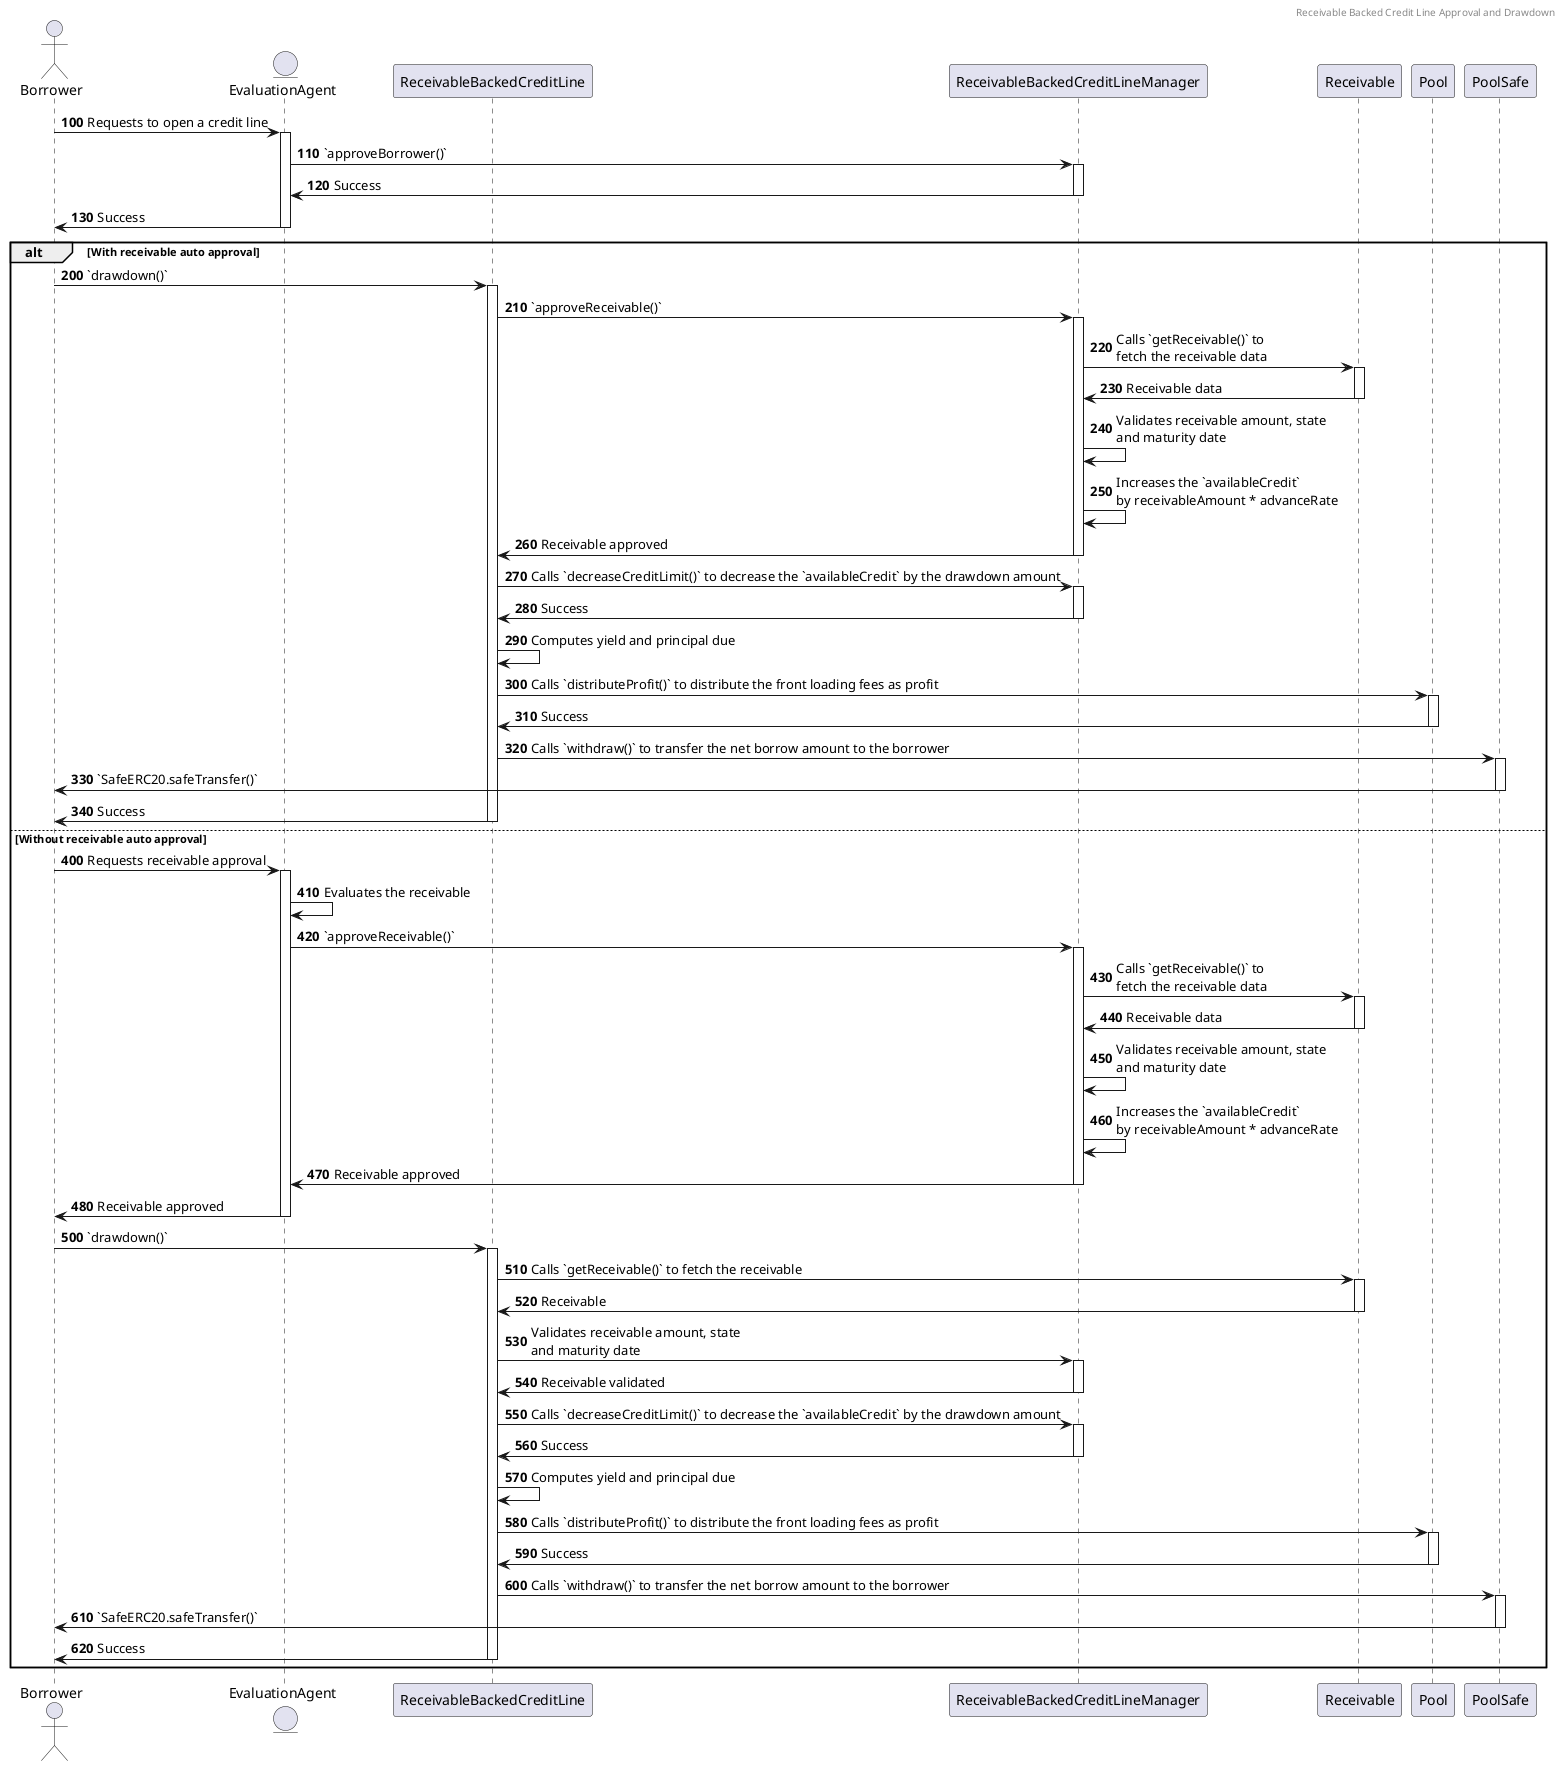 @startuml
Header Receivable Backed Credit Line Approval and Drawdown

actor Borrower
Entity EvaluationAgent as EA
participant ReceivableBackedCreditLine as CL
participant ReceivableBackedCreditLineManager as CM
participant Receivable as R
participant Pool as P
participant PoolSafe as PS

autonumber 100 10
Borrower -> EA: Requests to open a credit line
activate EA
EA -> CM: `approveBorrower()`
activate CM
CM -> EA: Success
deactivate CM
EA -> Borrower: Success
deactivate EA

alt With receivable auto approval
autonumber 200 10
Borrower -> CL: `drawdown()`
activate CL
CL -> CM: `approveReceivable()`
activate CM
CM -> R: Calls `getReceivable()` to\nfetch the receivable data
activate R
R-> CM: Receivable data
deactivate R
CM -> CM: Validates receivable amount, state\nand maturity date
CM -> CM: Increases the `availableCredit`\nby receivableAmount * advanceRate
CM -> CL: Receivable approved
deactivate CM
CL -> CM: Calls `decreaseCreditLimit()` to decrease the `availableCredit` by the drawdown amount
activate CM
CM -> CL: Success
deactivate CM
CL -> CL: Computes yield and principal due
CL -> P: Calls `distributeProfit()` to distribute the front loading fees as profit
activate P
P -> CL: Success
deactivate P
CL -> PS: Calls `withdraw()` to transfer the net borrow amount to the borrower
activate PS
PS -> Borrower: `SafeERC20.safeTransfer()`
deactivate PS
CL -> Borrower: Success
deactivate CL

else Without receivable auto approval

autonumber 400 10
Borrower -> EA: Requests receivable approval
activate EA
EA -> EA: Evaluates the receivable
EA -> CM: `approveReceivable()`
activate CM
CM -> R: Calls `getReceivable()` to\nfetch the receivable data
activate R
R-> CM: Receivable data
deactivate R
CM -> CM: Validates receivable amount, state\nand maturity date
CM -> CM: Increases the `availableCredit`\nby receivableAmount * advanceRate
CM -> EA: Receivable approved
deactivate CM
EA -> Borrower: Receivable approved
deactivate EA

autonumber 500 10
Borrower -> CL: `drawdown()`
activate CL
CL -> R: Calls `getReceivable()` to fetch the receivable
activate R
R -> CL: Receivable
deactivate R
CL -> CM: Validates receivable amount, state\nand maturity date
activate CM
CM -> CL: Receivable validated
deactivate CM
CL -> CM: Calls `decreaseCreditLimit()` to decrease the `availableCredit` by the drawdown amount
activate CM
CM -> CL: Success
deactivate CM
CL -> CL: Computes yield and principal due
CL -> P: Calls `distributeProfit()` to distribute the front loading fees as profit
activate P
P -> CL: Success
deactivate P
CL -> PS: Calls `withdraw()` to transfer the net borrow amount to the borrower
activate PS
PS -> Borrower: `SafeERC20.safeTransfer()`
deactivate PS
CL -> Borrower: Success
deactivate CL
end
@enduml
